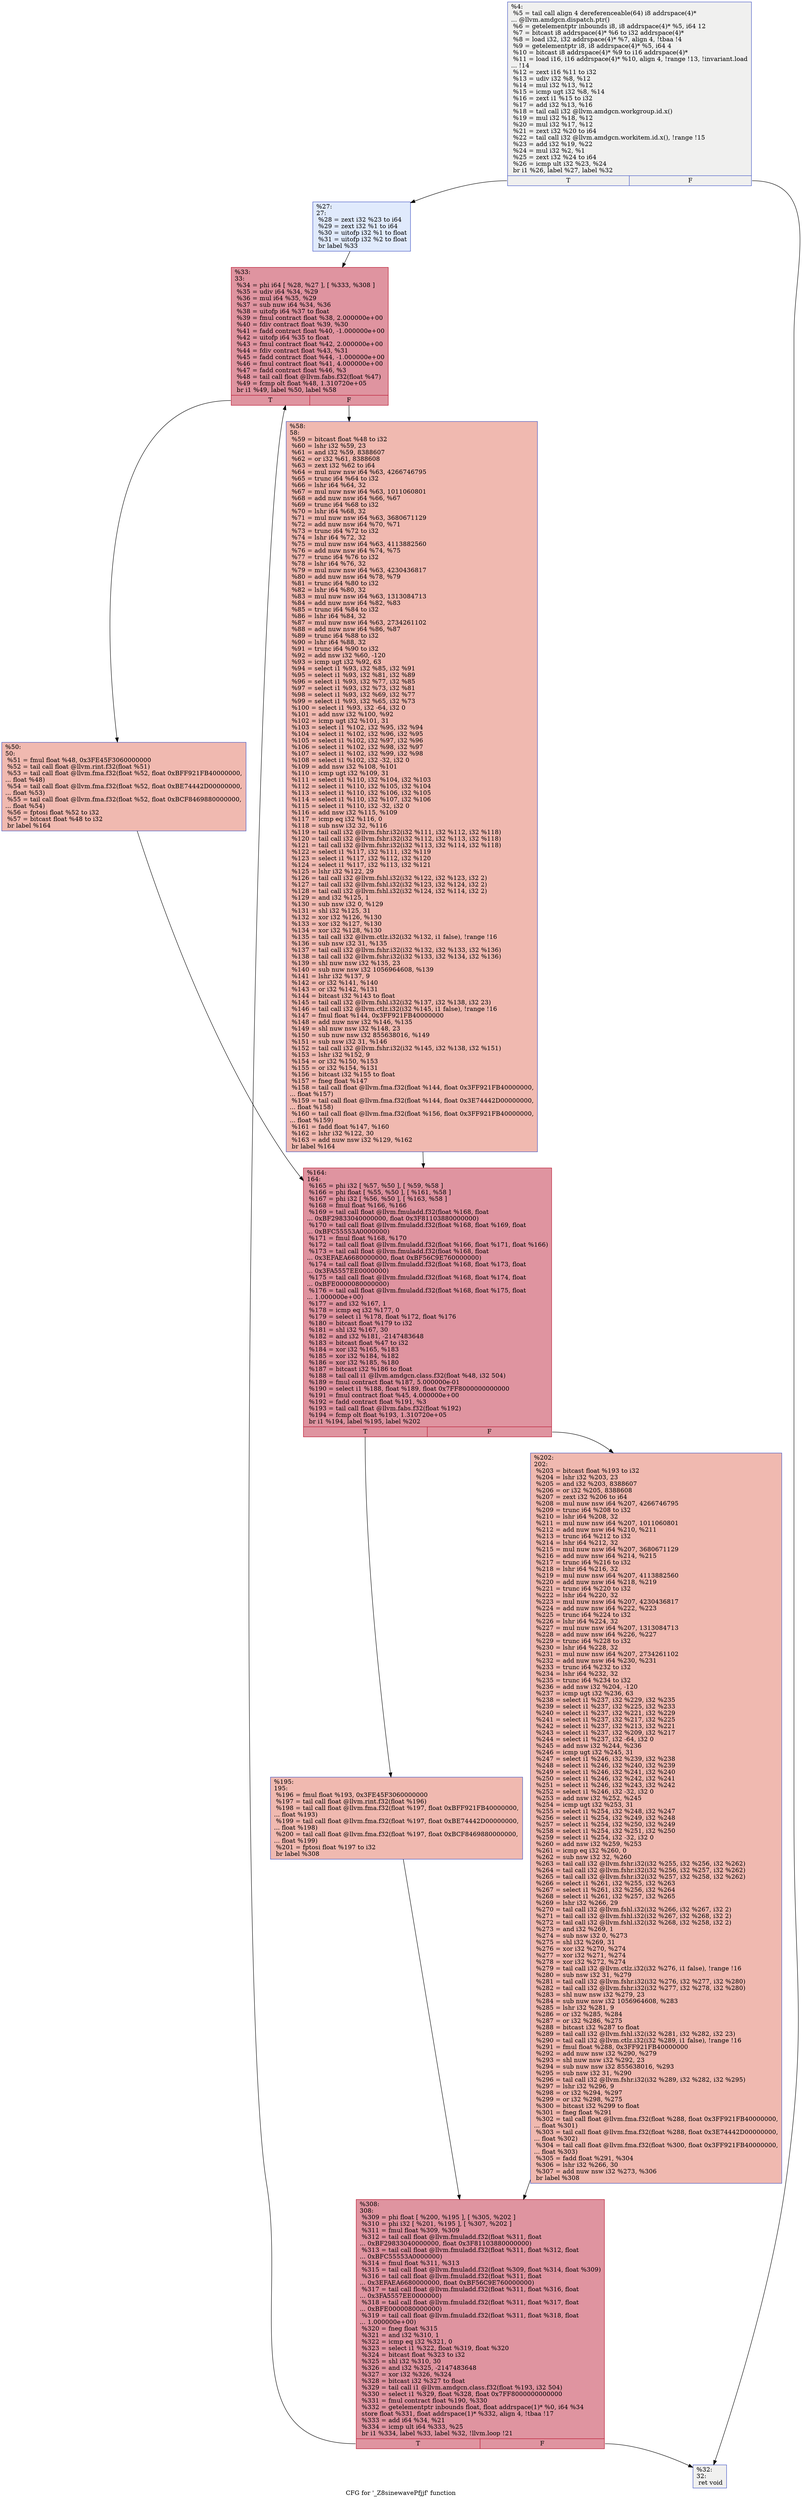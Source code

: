 digraph "CFG for '_Z8sinewavePfjjf' function" {
	label="CFG for '_Z8sinewavePfjjf' function";

	Node0x54d0410 [shape=record,color="#3d50c3ff", style=filled, fillcolor="#dedcdb70",label="{%4:\l  %5 = tail call align 4 dereferenceable(64) i8 addrspace(4)*\l... @llvm.amdgcn.dispatch.ptr()\l  %6 = getelementptr inbounds i8, i8 addrspace(4)* %5, i64 12\l  %7 = bitcast i8 addrspace(4)* %6 to i32 addrspace(4)*\l  %8 = load i32, i32 addrspace(4)* %7, align 4, !tbaa !4\l  %9 = getelementptr i8, i8 addrspace(4)* %5, i64 4\l  %10 = bitcast i8 addrspace(4)* %9 to i16 addrspace(4)*\l  %11 = load i16, i16 addrspace(4)* %10, align 4, !range !13, !invariant.load\l... !14\l  %12 = zext i16 %11 to i32\l  %13 = udiv i32 %8, %12\l  %14 = mul i32 %13, %12\l  %15 = icmp ugt i32 %8, %14\l  %16 = zext i1 %15 to i32\l  %17 = add i32 %13, %16\l  %18 = tail call i32 @llvm.amdgcn.workgroup.id.x()\l  %19 = mul i32 %18, %12\l  %20 = mul i32 %17, %12\l  %21 = zext i32 %20 to i64\l  %22 = tail call i32 @llvm.amdgcn.workitem.id.x(), !range !15\l  %23 = add i32 %19, %22\l  %24 = mul i32 %2, %1\l  %25 = zext i32 %24 to i64\l  %26 = icmp ult i32 %23, %24\l  br i1 %26, label %27, label %32\l|{<s0>T|<s1>F}}"];
	Node0x54d0410:s0 -> Node0x54d2b10;
	Node0x54d0410:s1 -> Node0x54d2ba0;
	Node0x54d2b10 [shape=record,color="#3d50c3ff", style=filled, fillcolor="#b9d0f970",label="{%27:\l27:                                               \l  %28 = zext i32 %23 to i64\l  %29 = zext i32 %1 to i64\l  %30 = uitofp i32 %1 to float\l  %31 = uitofp i32 %2 to float\l  br label %33\l}"];
	Node0x54d2b10 -> Node0x54d2ea0;
	Node0x54d2ba0 [shape=record,color="#3d50c3ff", style=filled, fillcolor="#dedcdb70",label="{%32:\l32:                                               \l  ret void\l}"];
	Node0x54d2ea0 [shape=record,color="#b70d28ff", style=filled, fillcolor="#b70d2870",label="{%33:\l33:                                               \l  %34 = phi i64 [ %28, %27 ], [ %333, %308 ]\l  %35 = udiv i64 %34, %29\l  %36 = mul i64 %35, %29\l  %37 = sub nuw i64 %34, %36\l  %38 = uitofp i64 %37 to float\l  %39 = fmul contract float %38, 2.000000e+00\l  %40 = fdiv contract float %39, %30\l  %41 = fadd contract float %40, -1.000000e+00\l  %42 = uitofp i64 %35 to float\l  %43 = fmul contract float %42, 2.000000e+00\l  %44 = fdiv contract float %43, %31\l  %45 = fadd contract float %44, -1.000000e+00\l  %46 = fmul contract float %41, 4.000000e+00\l  %47 = fadd contract float %46, %3\l  %48 = tail call float @llvm.fabs.f32(float %47)\l  %49 = fcmp olt float %48, 1.310720e+05\l  br i1 %49, label %50, label %58\l|{<s0>T|<s1>F}}"];
	Node0x54d2ea0:s0 -> Node0x54d4670;
	Node0x54d2ea0:s1 -> Node0x54d4700;
	Node0x54d4670 [shape=record,color="#3d50c3ff", style=filled, fillcolor="#de614d70",label="{%50:\l50:                                               \l  %51 = fmul float %48, 0x3FE45F3060000000\l  %52 = tail call float @llvm.rint.f32(float %51)\l  %53 = tail call float @llvm.fma.f32(float %52, float 0xBFF921FB40000000,\l... float %48)\l  %54 = tail call float @llvm.fma.f32(float %52, float 0xBE74442D00000000,\l... float %53)\l  %55 = tail call float @llvm.fma.f32(float %52, float 0xBCF8469880000000,\l... float %54)\l  %56 = fptosi float %52 to i32\l  %57 = bitcast float %48 to i32\l  br label %164\l}"];
	Node0x54d4670 -> Node0x54d51b0;
	Node0x54d4700 [shape=record,color="#3d50c3ff", style=filled, fillcolor="#de614d70",label="{%58:\l58:                                               \l  %59 = bitcast float %48 to i32\l  %60 = lshr i32 %59, 23\l  %61 = and i32 %59, 8388607\l  %62 = or i32 %61, 8388608\l  %63 = zext i32 %62 to i64\l  %64 = mul nuw nsw i64 %63, 4266746795\l  %65 = trunc i64 %64 to i32\l  %66 = lshr i64 %64, 32\l  %67 = mul nuw nsw i64 %63, 1011060801\l  %68 = add nuw nsw i64 %66, %67\l  %69 = trunc i64 %68 to i32\l  %70 = lshr i64 %68, 32\l  %71 = mul nuw nsw i64 %63, 3680671129\l  %72 = add nuw nsw i64 %70, %71\l  %73 = trunc i64 %72 to i32\l  %74 = lshr i64 %72, 32\l  %75 = mul nuw nsw i64 %63, 4113882560\l  %76 = add nuw nsw i64 %74, %75\l  %77 = trunc i64 %76 to i32\l  %78 = lshr i64 %76, 32\l  %79 = mul nuw nsw i64 %63, 4230436817\l  %80 = add nuw nsw i64 %78, %79\l  %81 = trunc i64 %80 to i32\l  %82 = lshr i64 %80, 32\l  %83 = mul nuw nsw i64 %63, 1313084713\l  %84 = add nuw nsw i64 %82, %83\l  %85 = trunc i64 %84 to i32\l  %86 = lshr i64 %84, 32\l  %87 = mul nuw nsw i64 %63, 2734261102\l  %88 = add nuw nsw i64 %86, %87\l  %89 = trunc i64 %88 to i32\l  %90 = lshr i64 %88, 32\l  %91 = trunc i64 %90 to i32\l  %92 = add nsw i32 %60, -120\l  %93 = icmp ugt i32 %92, 63\l  %94 = select i1 %93, i32 %85, i32 %91\l  %95 = select i1 %93, i32 %81, i32 %89\l  %96 = select i1 %93, i32 %77, i32 %85\l  %97 = select i1 %93, i32 %73, i32 %81\l  %98 = select i1 %93, i32 %69, i32 %77\l  %99 = select i1 %93, i32 %65, i32 %73\l  %100 = select i1 %93, i32 -64, i32 0\l  %101 = add nsw i32 %100, %92\l  %102 = icmp ugt i32 %101, 31\l  %103 = select i1 %102, i32 %95, i32 %94\l  %104 = select i1 %102, i32 %96, i32 %95\l  %105 = select i1 %102, i32 %97, i32 %96\l  %106 = select i1 %102, i32 %98, i32 %97\l  %107 = select i1 %102, i32 %99, i32 %98\l  %108 = select i1 %102, i32 -32, i32 0\l  %109 = add nsw i32 %108, %101\l  %110 = icmp ugt i32 %109, 31\l  %111 = select i1 %110, i32 %104, i32 %103\l  %112 = select i1 %110, i32 %105, i32 %104\l  %113 = select i1 %110, i32 %106, i32 %105\l  %114 = select i1 %110, i32 %107, i32 %106\l  %115 = select i1 %110, i32 -32, i32 0\l  %116 = add nsw i32 %115, %109\l  %117 = icmp eq i32 %116, 0\l  %118 = sub nsw i32 32, %116\l  %119 = tail call i32 @llvm.fshr.i32(i32 %111, i32 %112, i32 %118)\l  %120 = tail call i32 @llvm.fshr.i32(i32 %112, i32 %113, i32 %118)\l  %121 = tail call i32 @llvm.fshr.i32(i32 %113, i32 %114, i32 %118)\l  %122 = select i1 %117, i32 %111, i32 %119\l  %123 = select i1 %117, i32 %112, i32 %120\l  %124 = select i1 %117, i32 %113, i32 %121\l  %125 = lshr i32 %122, 29\l  %126 = tail call i32 @llvm.fshl.i32(i32 %122, i32 %123, i32 2)\l  %127 = tail call i32 @llvm.fshl.i32(i32 %123, i32 %124, i32 2)\l  %128 = tail call i32 @llvm.fshl.i32(i32 %124, i32 %114, i32 2)\l  %129 = and i32 %125, 1\l  %130 = sub nsw i32 0, %129\l  %131 = shl i32 %125, 31\l  %132 = xor i32 %126, %130\l  %133 = xor i32 %127, %130\l  %134 = xor i32 %128, %130\l  %135 = tail call i32 @llvm.ctlz.i32(i32 %132, i1 false), !range !16\l  %136 = sub nsw i32 31, %135\l  %137 = tail call i32 @llvm.fshr.i32(i32 %132, i32 %133, i32 %136)\l  %138 = tail call i32 @llvm.fshr.i32(i32 %133, i32 %134, i32 %136)\l  %139 = shl nuw nsw i32 %135, 23\l  %140 = sub nuw nsw i32 1056964608, %139\l  %141 = lshr i32 %137, 9\l  %142 = or i32 %141, %140\l  %143 = or i32 %142, %131\l  %144 = bitcast i32 %143 to float\l  %145 = tail call i32 @llvm.fshl.i32(i32 %137, i32 %138, i32 23)\l  %146 = tail call i32 @llvm.ctlz.i32(i32 %145, i1 false), !range !16\l  %147 = fmul float %144, 0x3FF921FB40000000\l  %148 = add nuw nsw i32 %146, %135\l  %149 = shl nuw nsw i32 %148, 23\l  %150 = sub nuw nsw i32 855638016, %149\l  %151 = sub nsw i32 31, %146\l  %152 = tail call i32 @llvm.fshr.i32(i32 %145, i32 %138, i32 %151)\l  %153 = lshr i32 %152, 9\l  %154 = or i32 %150, %153\l  %155 = or i32 %154, %131\l  %156 = bitcast i32 %155 to float\l  %157 = fneg float %147\l  %158 = tail call float @llvm.fma.f32(float %144, float 0x3FF921FB40000000,\l... float %157)\l  %159 = tail call float @llvm.fma.f32(float %144, float 0x3E74442D00000000,\l... float %158)\l  %160 = tail call float @llvm.fma.f32(float %156, float 0x3FF921FB40000000,\l... float %159)\l  %161 = fadd float %147, %160\l  %162 = lshr i32 %122, 30\l  %163 = add nuw nsw i32 %129, %162\l  br label %164\l}"];
	Node0x54d4700 -> Node0x54d51b0;
	Node0x54d51b0 [shape=record,color="#b70d28ff", style=filled, fillcolor="#b70d2870",label="{%164:\l164:                                              \l  %165 = phi i32 [ %57, %50 ], [ %59, %58 ]\l  %166 = phi float [ %55, %50 ], [ %161, %58 ]\l  %167 = phi i32 [ %56, %50 ], [ %163, %58 ]\l  %168 = fmul float %166, %166\l  %169 = tail call float @llvm.fmuladd.f32(float %168, float\l... 0xBF29833040000000, float 0x3F81103880000000)\l  %170 = tail call float @llvm.fmuladd.f32(float %168, float %169, float\l... 0xBFC55553A0000000)\l  %171 = fmul float %168, %170\l  %172 = tail call float @llvm.fmuladd.f32(float %166, float %171, float %166)\l  %173 = tail call float @llvm.fmuladd.f32(float %168, float\l... 0x3EFAEA6680000000, float 0xBF56C9E760000000)\l  %174 = tail call float @llvm.fmuladd.f32(float %168, float %173, float\l... 0x3FA5557EE0000000)\l  %175 = tail call float @llvm.fmuladd.f32(float %168, float %174, float\l... 0xBFE0000080000000)\l  %176 = tail call float @llvm.fmuladd.f32(float %168, float %175, float\l... 1.000000e+00)\l  %177 = and i32 %167, 1\l  %178 = icmp eq i32 %177, 0\l  %179 = select i1 %178, float %172, float %176\l  %180 = bitcast float %179 to i32\l  %181 = shl i32 %167, 30\l  %182 = and i32 %181, -2147483648\l  %183 = bitcast float %47 to i32\l  %184 = xor i32 %165, %183\l  %185 = xor i32 %184, %182\l  %186 = xor i32 %185, %180\l  %187 = bitcast i32 %186 to float\l  %188 = tail call i1 @llvm.amdgcn.class.f32(float %48, i32 504)\l  %189 = fmul contract float %187, 5.000000e-01\l  %190 = select i1 %188, float %189, float 0x7FF8000000000000\l  %191 = fmul contract float %45, 4.000000e+00\l  %192 = fadd contract float %191, %3\l  %193 = tail call float @llvm.fabs.f32(float %192)\l  %194 = fcmp olt float %193, 1.310720e+05\l  br i1 %194, label %195, label %202\l|{<s0>T|<s1>F}}"];
	Node0x54d51b0:s0 -> Node0x54dca30;
	Node0x54d51b0:s1 -> Node0x54dcac0;
	Node0x54dca30 [shape=record,color="#3d50c3ff", style=filled, fillcolor="#de614d70",label="{%195:\l195:                                              \l  %196 = fmul float %193, 0x3FE45F3060000000\l  %197 = tail call float @llvm.rint.f32(float %196)\l  %198 = tail call float @llvm.fma.f32(float %197, float 0xBFF921FB40000000,\l... float %193)\l  %199 = tail call float @llvm.fma.f32(float %197, float 0xBE74442D00000000,\l... float %198)\l  %200 = tail call float @llvm.fma.f32(float %197, float 0xBCF8469880000000,\l... float %199)\l  %201 = fptosi float %197 to i32\l  br label %308\l}"];
	Node0x54dca30 -> Node0x54d21c0;
	Node0x54dcac0 [shape=record,color="#3d50c3ff", style=filled, fillcolor="#de614d70",label="{%202:\l202:                                              \l  %203 = bitcast float %193 to i32\l  %204 = lshr i32 %203, 23\l  %205 = and i32 %203, 8388607\l  %206 = or i32 %205, 8388608\l  %207 = zext i32 %206 to i64\l  %208 = mul nuw nsw i64 %207, 4266746795\l  %209 = trunc i64 %208 to i32\l  %210 = lshr i64 %208, 32\l  %211 = mul nuw nsw i64 %207, 1011060801\l  %212 = add nuw nsw i64 %210, %211\l  %213 = trunc i64 %212 to i32\l  %214 = lshr i64 %212, 32\l  %215 = mul nuw nsw i64 %207, 3680671129\l  %216 = add nuw nsw i64 %214, %215\l  %217 = trunc i64 %216 to i32\l  %218 = lshr i64 %216, 32\l  %219 = mul nuw nsw i64 %207, 4113882560\l  %220 = add nuw nsw i64 %218, %219\l  %221 = trunc i64 %220 to i32\l  %222 = lshr i64 %220, 32\l  %223 = mul nuw nsw i64 %207, 4230436817\l  %224 = add nuw nsw i64 %222, %223\l  %225 = trunc i64 %224 to i32\l  %226 = lshr i64 %224, 32\l  %227 = mul nuw nsw i64 %207, 1313084713\l  %228 = add nuw nsw i64 %226, %227\l  %229 = trunc i64 %228 to i32\l  %230 = lshr i64 %228, 32\l  %231 = mul nuw nsw i64 %207, 2734261102\l  %232 = add nuw nsw i64 %230, %231\l  %233 = trunc i64 %232 to i32\l  %234 = lshr i64 %232, 32\l  %235 = trunc i64 %234 to i32\l  %236 = add nsw i32 %204, -120\l  %237 = icmp ugt i32 %236, 63\l  %238 = select i1 %237, i32 %229, i32 %235\l  %239 = select i1 %237, i32 %225, i32 %233\l  %240 = select i1 %237, i32 %221, i32 %229\l  %241 = select i1 %237, i32 %217, i32 %225\l  %242 = select i1 %237, i32 %213, i32 %221\l  %243 = select i1 %237, i32 %209, i32 %217\l  %244 = select i1 %237, i32 -64, i32 0\l  %245 = add nsw i32 %244, %236\l  %246 = icmp ugt i32 %245, 31\l  %247 = select i1 %246, i32 %239, i32 %238\l  %248 = select i1 %246, i32 %240, i32 %239\l  %249 = select i1 %246, i32 %241, i32 %240\l  %250 = select i1 %246, i32 %242, i32 %241\l  %251 = select i1 %246, i32 %243, i32 %242\l  %252 = select i1 %246, i32 -32, i32 0\l  %253 = add nsw i32 %252, %245\l  %254 = icmp ugt i32 %253, 31\l  %255 = select i1 %254, i32 %248, i32 %247\l  %256 = select i1 %254, i32 %249, i32 %248\l  %257 = select i1 %254, i32 %250, i32 %249\l  %258 = select i1 %254, i32 %251, i32 %250\l  %259 = select i1 %254, i32 -32, i32 0\l  %260 = add nsw i32 %259, %253\l  %261 = icmp eq i32 %260, 0\l  %262 = sub nsw i32 32, %260\l  %263 = tail call i32 @llvm.fshr.i32(i32 %255, i32 %256, i32 %262)\l  %264 = tail call i32 @llvm.fshr.i32(i32 %256, i32 %257, i32 %262)\l  %265 = tail call i32 @llvm.fshr.i32(i32 %257, i32 %258, i32 %262)\l  %266 = select i1 %261, i32 %255, i32 %263\l  %267 = select i1 %261, i32 %256, i32 %264\l  %268 = select i1 %261, i32 %257, i32 %265\l  %269 = lshr i32 %266, 29\l  %270 = tail call i32 @llvm.fshl.i32(i32 %266, i32 %267, i32 2)\l  %271 = tail call i32 @llvm.fshl.i32(i32 %267, i32 %268, i32 2)\l  %272 = tail call i32 @llvm.fshl.i32(i32 %268, i32 %258, i32 2)\l  %273 = and i32 %269, 1\l  %274 = sub nsw i32 0, %273\l  %275 = shl i32 %269, 31\l  %276 = xor i32 %270, %274\l  %277 = xor i32 %271, %274\l  %278 = xor i32 %272, %274\l  %279 = tail call i32 @llvm.ctlz.i32(i32 %276, i1 false), !range !16\l  %280 = sub nsw i32 31, %279\l  %281 = tail call i32 @llvm.fshr.i32(i32 %276, i32 %277, i32 %280)\l  %282 = tail call i32 @llvm.fshr.i32(i32 %277, i32 %278, i32 %280)\l  %283 = shl nuw nsw i32 %279, 23\l  %284 = sub nuw nsw i32 1056964608, %283\l  %285 = lshr i32 %281, 9\l  %286 = or i32 %285, %284\l  %287 = or i32 %286, %275\l  %288 = bitcast i32 %287 to float\l  %289 = tail call i32 @llvm.fshl.i32(i32 %281, i32 %282, i32 23)\l  %290 = tail call i32 @llvm.ctlz.i32(i32 %289, i1 false), !range !16\l  %291 = fmul float %288, 0x3FF921FB40000000\l  %292 = add nuw nsw i32 %290, %279\l  %293 = shl nuw nsw i32 %292, 23\l  %294 = sub nuw nsw i32 855638016, %293\l  %295 = sub nsw i32 31, %290\l  %296 = tail call i32 @llvm.fshr.i32(i32 %289, i32 %282, i32 %295)\l  %297 = lshr i32 %296, 9\l  %298 = or i32 %294, %297\l  %299 = or i32 %298, %275\l  %300 = bitcast i32 %299 to float\l  %301 = fneg float %291\l  %302 = tail call float @llvm.fma.f32(float %288, float 0x3FF921FB40000000,\l... float %301)\l  %303 = tail call float @llvm.fma.f32(float %288, float 0x3E74442D00000000,\l... float %302)\l  %304 = tail call float @llvm.fma.f32(float %300, float 0x3FF921FB40000000,\l... float %303)\l  %305 = fadd float %291, %304\l  %306 = lshr i32 %266, 30\l  %307 = add nuw nsw i32 %273, %306\l  br label %308\l}"];
	Node0x54dcac0 -> Node0x54d21c0;
	Node0x54d21c0 [shape=record,color="#b70d28ff", style=filled, fillcolor="#b70d2870",label="{%308:\l308:                                              \l  %309 = phi float [ %200, %195 ], [ %305, %202 ]\l  %310 = phi i32 [ %201, %195 ], [ %307, %202 ]\l  %311 = fmul float %309, %309\l  %312 = tail call float @llvm.fmuladd.f32(float %311, float\l... 0xBF29833040000000, float 0x3F81103880000000)\l  %313 = tail call float @llvm.fmuladd.f32(float %311, float %312, float\l... 0xBFC55553A0000000)\l  %314 = fmul float %311, %313\l  %315 = tail call float @llvm.fmuladd.f32(float %309, float %314, float %309)\l  %316 = tail call float @llvm.fmuladd.f32(float %311, float\l... 0x3EFAEA6680000000, float 0xBF56C9E760000000)\l  %317 = tail call float @llvm.fmuladd.f32(float %311, float %316, float\l... 0x3FA5557EE0000000)\l  %318 = tail call float @llvm.fmuladd.f32(float %311, float %317, float\l... 0xBFE0000080000000)\l  %319 = tail call float @llvm.fmuladd.f32(float %311, float %318, float\l... 1.000000e+00)\l  %320 = fneg float %315\l  %321 = and i32 %310, 1\l  %322 = icmp eq i32 %321, 0\l  %323 = select i1 %322, float %319, float %320\l  %324 = bitcast float %323 to i32\l  %325 = shl i32 %310, 30\l  %326 = and i32 %325, -2147483648\l  %327 = xor i32 %326, %324\l  %328 = bitcast i32 %327 to float\l  %329 = tail call i1 @llvm.amdgcn.class.f32(float %193, i32 504)\l  %330 = select i1 %329, float %328, float 0x7FF8000000000000\l  %331 = fmul contract float %190, %330\l  %332 = getelementptr inbounds float, float addrspace(1)* %0, i64 %34\l  store float %331, float addrspace(1)* %332, align 4, !tbaa !17\l  %333 = add i64 %34, %21\l  %334 = icmp ult i64 %333, %25\l  br i1 %334, label %33, label %32, !llvm.loop !21\l|{<s0>T|<s1>F}}"];
	Node0x54d21c0:s0 -> Node0x54d2ea0;
	Node0x54d21c0:s1 -> Node0x54d2ba0;
}
